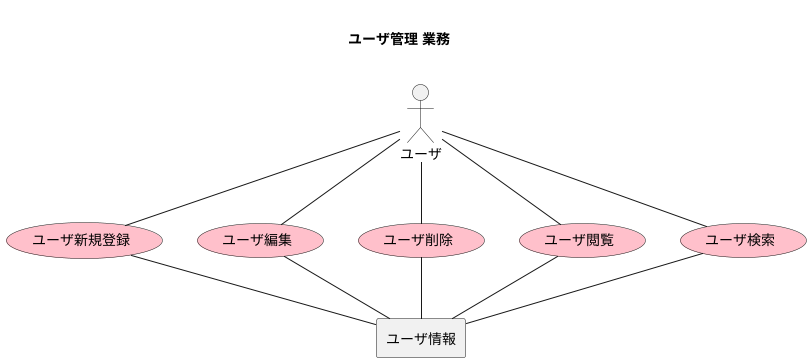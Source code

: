 @startuml
skinparam backgroundColor transparent
title  \nユーザ管理 業務\n 

"ユーザ新規登録" as (createUser) #Pink
"ユーザ編集" as (editUser) #Pink
"ユーザ削除" as (deleteUser) #Pink
"ユーザ閲覧" as (showUser) #Pink
"ユーザ検索" as (searchUser) #Pink
rectangle ユーザ情報

:ユーザ: -- (createUser)
:ユーザ: -- (editUser)
:ユーザ: -- (deleteUser)
:ユーザ: -- (showUser)
:ユーザ: -- (searchUser)

(createUser) -- ユーザ情報
(editUser) -- ユーザ情報
(deleteUser) -- ユーザ情報
(showUser) -- ユーザ情報
(searchUser) -- ユーザ情報

@enduml